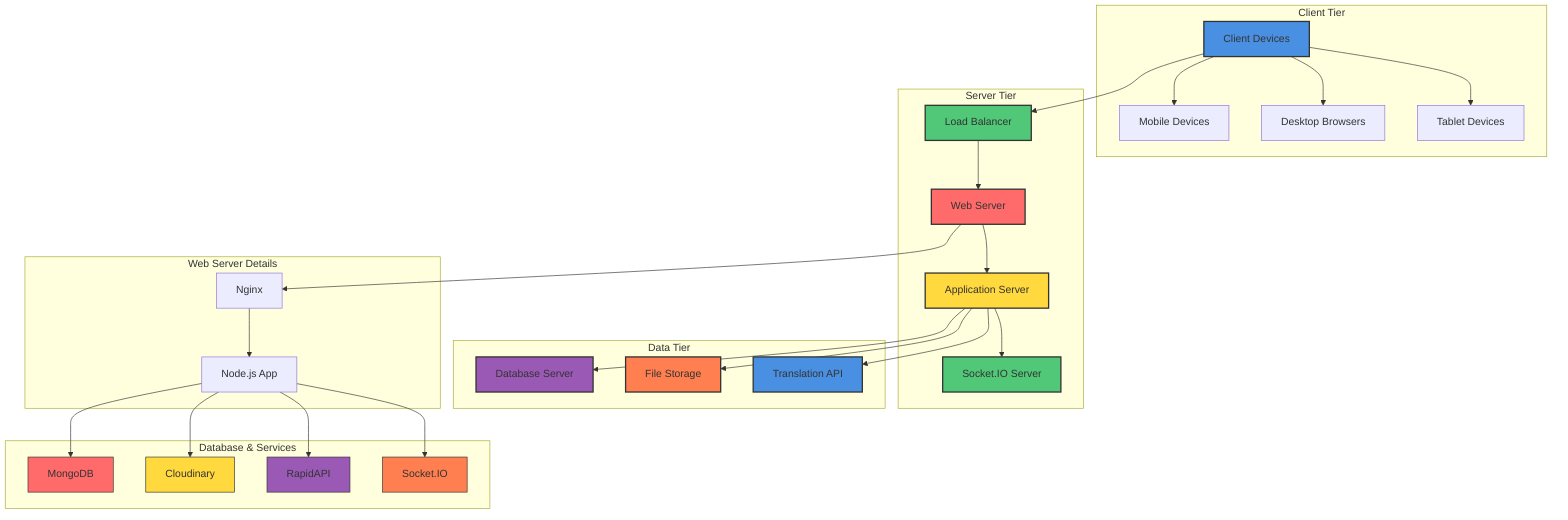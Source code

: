 graph TD
    A[Client Devices] --> B[Load Balancer]
    B --> C[Web Server]
    C --> D[Application Server]
    D --> E[Database Server]
    D --> F[File Storage]
    D --> G[Translation API]
    D --> H[Socket.IO Server]
    
    A --> I[Mobile Devices]
    A --> J[Desktop Browsers]
    A --> K[Tablet Devices]
    
    C --> L[Nginx]
    L --> M[Node.js App]
    
    M --> N[MongoDB]
    M --> O[Cloudinary]
    M --> P[RapidAPI]
    M --> Q[Socket.IO]
    
    subgraph "Client Tier"
        A
        I
        J
        K
    end
    
    subgraph "Server Tier"
        B
        C
        D
        H
    end
    
    subgraph "Data Tier"
        E
        F
        G
    end
    
    subgraph "Web Server Details"
        C
        L
        M
    end
    
    subgraph "Database & Services"
        N
        O
        P
        Q
    end
    
    style A fill:#4A90E2,stroke:#333,stroke-width:2px
    style B fill:#50C878,stroke:#333,stroke-width:2px
    style C fill:#FF6B6B,stroke:#333,stroke-width:2px
    style D fill:#FFD93D,stroke:#333,stroke-width:2px
    style E fill:#9B59B6,stroke:#333,stroke-width:2px
    style F fill:#FF7F50,stroke:#333,stroke-width:2px
    style G fill:#4A90E2,stroke:#333,stroke-width:2px
    style H fill:#50C878,stroke:#333,stroke-width:2px
    style N fill:#FF6B6B,stroke:#333,stroke-width:1px
    style O fill:#FFD93D,stroke:#333,stroke-width:1px
    style P fill:#9B59B6,stroke:#333,stroke-width:1px
    style Q fill:#FF7F50,stroke:#333,stroke-width:1px